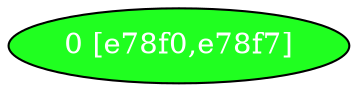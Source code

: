 diGraph libnss3{
	libnss3_0  [style=filled fillcolor="#20FF20" fontcolor="#ffffff" shape=oval label="0 [e78f0,e78f7]"]


}